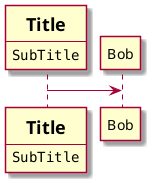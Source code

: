 @startuml

skin rose

participant Participant [
    =Title
    ----
    ""SubTitle""
]

participant Bob

Participant -> Bob

@enduml